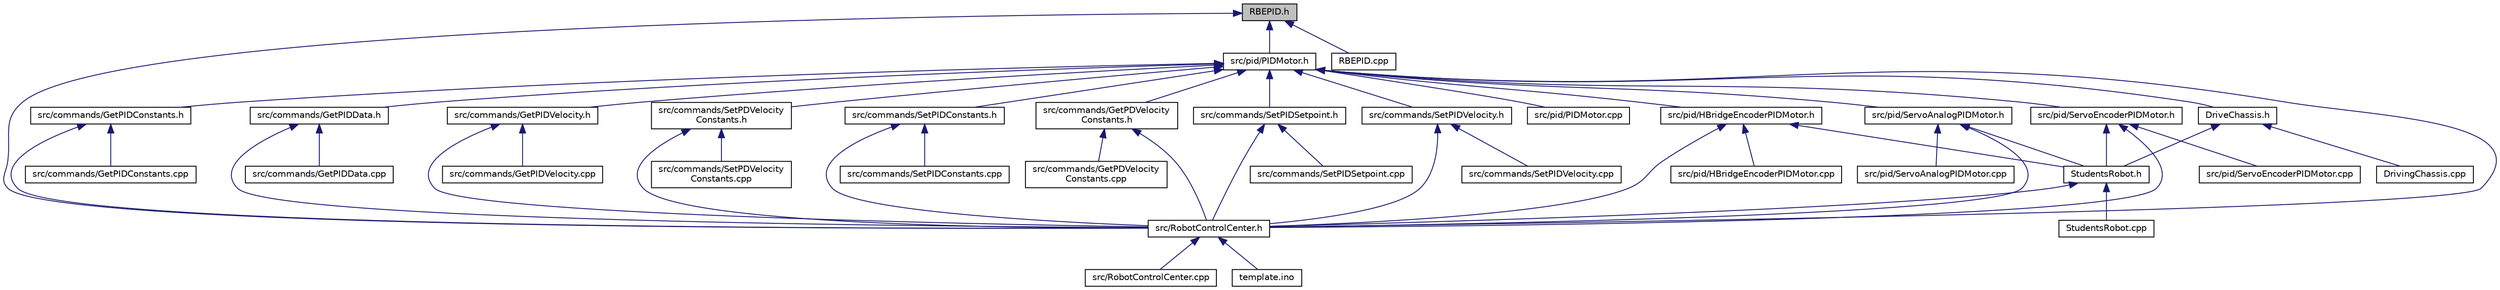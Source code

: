 digraph "RBEPID.h"
{
  edge [fontname="Helvetica",fontsize="10",labelfontname="Helvetica",labelfontsize="10"];
  node [fontname="Helvetica",fontsize="10",shape=record];
  Node1 [label="RBEPID.h",height=0.2,width=0.4,color="black", fillcolor="grey75", style="filled", fontcolor="black"];
  Node1 -> Node2 [dir="back",color="midnightblue",fontsize="10",style="solid",fontname="Helvetica"];
  Node2 [label="src/pid/PIDMotor.h",height=0.2,width=0.4,color="black", fillcolor="white", style="filled",URL="$PIDMotor_8h.html"];
  Node2 -> Node3 [dir="back",color="midnightblue",fontsize="10",style="solid",fontname="Helvetica"];
  Node3 [label="DriveChassis.h",height=0.2,width=0.4,color="black", fillcolor="white", style="filled",URL="$DriveChassis_8h.html"];
  Node3 -> Node4 [dir="back",color="midnightblue",fontsize="10",style="solid",fontname="Helvetica"];
  Node4 [label="DrivingChassis.cpp",height=0.2,width=0.4,color="black", fillcolor="white", style="filled",URL="$DrivingChassis_8cpp.html"];
  Node3 -> Node5 [dir="back",color="midnightblue",fontsize="10",style="solid",fontname="Helvetica"];
  Node5 [label="StudentsRobot.h",height=0.2,width=0.4,color="black", fillcolor="white", style="filled",URL="$StudentsRobot_8h.html"];
  Node5 -> Node6 [dir="back",color="midnightblue",fontsize="10",style="solid",fontname="Helvetica"];
  Node6 [label="src/RobotControlCenter.h",height=0.2,width=0.4,color="black", fillcolor="white", style="filled",URL="$RobotControlCenter_8h.html"];
  Node6 -> Node7 [dir="back",color="midnightblue",fontsize="10",style="solid",fontname="Helvetica"];
  Node7 [label="src/RobotControlCenter.cpp",height=0.2,width=0.4,color="black", fillcolor="white", style="filled",URL="$RobotControlCenter_8cpp.html"];
  Node6 -> Node8 [dir="back",color="midnightblue",fontsize="10",style="solid",fontname="Helvetica"];
  Node8 [label="template.ino",height=0.2,width=0.4,color="black", fillcolor="white", style="filled",URL="$template_8ino.html"];
  Node5 -> Node9 [dir="back",color="midnightblue",fontsize="10",style="solid",fontname="Helvetica"];
  Node9 [label="StudentsRobot.cpp",height=0.2,width=0.4,color="black", fillcolor="white", style="filled",URL="$StudentsRobot_8cpp.html"];
  Node2 -> Node10 [dir="back",color="midnightblue",fontsize="10",style="solid",fontname="Helvetica"];
  Node10 [label="src/commands/GetPDVelocity\lConstants.h",height=0.2,width=0.4,color="black", fillcolor="white", style="filled",URL="$GetPDVelocityConstants_8h.html"];
  Node10 -> Node11 [dir="back",color="midnightblue",fontsize="10",style="solid",fontname="Helvetica"];
  Node11 [label="src/commands/GetPDVelocity\lConstants.cpp",height=0.2,width=0.4,color="black", fillcolor="white", style="filled",URL="$GetPDVelocityConstants_8cpp.html"];
  Node10 -> Node6 [dir="back",color="midnightblue",fontsize="10",style="solid",fontname="Helvetica"];
  Node2 -> Node12 [dir="back",color="midnightblue",fontsize="10",style="solid",fontname="Helvetica"];
  Node12 [label="src/commands/GetPIDConstants.h",height=0.2,width=0.4,color="black", fillcolor="white", style="filled",URL="$GetPIDConstants_8h.html"];
  Node12 -> Node13 [dir="back",color="midnightblue",fontsize="10",style="solid",fontname="Helvetica"];
  Node13 [label="src/commands/GetPIDConstants.cpp",height=0.2,width=0.4,color="black", fillcolor="white", style="filled",URL="$GetPIDConstants_8cpp.html"];
  Node12 -> Node6 [dir="back",color="midnightblue",fontsize="10",style="solid",fontname="Helvetica"];
  Node2 -> Node14 [dir="back",color="midnightblue",fontsize="10",style="solid",fontname="Helvetica"];
  Node14 [label="src/commands/GetPIDData.h",height=0.2,width=0.4,color="black", fillcolor="white", style="filled",URL="$GetPIDData_8h.html"];
  Node14 -> Node15 [dir="back",color="midnightblue",fontsize="10",style="solid",fontname="Helvetica"];
  Node15 [label="src/commands/GetPIDData.cpp",height=0.2,width=0.4,color="black", fillcolor="white", style="filled",URL="$GetPIDData_8cpp.html"];
  Node14 -> Node6 [dir="back",color="midnightblue",fontsize="10",style="solid",fontname="Helvetica"];
  Node2 -> Node16 [dir="back",color="midnightblue",fontsize="10",style="solid",fontname="Helvetica"];
  Node16 [label="src/commands/GetPIDVelocity.h",height=0.2,width=0.4,color="black", fillcolor="white", style="filled",URL="$GetPIDVelocity_8h.html"];
  Node16 -> Node17 [dir="back",color="midnightblue",fontsize="10",style="solid",fontname="Helvetica"];
  Node17 [label="src/commands/GetPIDVelocity.cpp",height=0.2,width=0.4,color="black", fillcolor="white", style="filled",URL="$GetPIDVelocity_8cpp.html"];
  Node16 -> Node6 [dir="back",color="midnightblue",fontsize="10",style="solid",fontname="Helvetica"];
  Node2 -> Node18 [dir="back",color="midnightblue",fontsize="10",style="solid",fontname="Helvetica"];
  Node18 [label="src/commands/SetPDVelocity\lConstants.h",height=0.2,width=0.4,color="black", fillcolor="white", style="filled",URL="$SetPDVelocityConstants_8h.html"];
  Node18 -> Node19 [dir="back",color="midnightblue",fontsize="10",style="solid",fontname="Helvetica"];
  Node19 [label="src/commands/SetPDVelocity\lConstants.cpp",height=0.2,width=0.4,color="black", fillcolor="white", style="filled",URL="$SetPDVelocityConstants_8cpp.html"];
  Node18 -> Node6 [dir="back",color="midnightblue",fontsize="10",style="solid",fontname="Helvetica"];
  Node2 -> Node20 [dir="back",color="midnightblue",fontsize="10",style="solid",fontname="Helvetica"];
  Node20 [label="src/commands/SetPIDConstants.h",height=0.2,width=0.4,color="black", fillcolor="white", style="filled",URL="$SetPIDConstants_8h.html"];
  Node20 -> Node21 [dir="back",color="midnightblue",fontsize="10",style="solid",fontname="Helvetica"];
  Node21 [label="src/commands/SetPIDConstants.cpp",height=0.2,width=0.4,color="black", fillcolor="white", style="filled",URL="$SetPIDConstants_8cpp.html"];
  Node20 -> Node6 [dir="back",color="midnightblue",fontsize="10",style="solid",fontname="Helvetica"];
  Node2 -> Node22 [dir="back",color="midnightblue",fontsize="10",style="solid",fontname="Helvetica"];
  Node22 [label="src/commands/SetPIDSetpoint.h",height=0.2,width=0.4,color="black", fillcolor="white", style="filled",URL="$SetPIDSetpoint_8h.html"];
  Node22 -> Node23 [dir="back",color="midnightblue",fontsize="10",style="solid",fontname="Helvetica"];
  Node23 [label="src/commands/SetPIDSetpoint.cpp",height=0.2,width=0.4,color="black", fillcolor="white", style="filled",URL="$SetPIDSetpoint_8cpp.html"];
  Node22 -> Node6 [dir="back",color="midnightblue",fontsize="10",style="solid",fontname="Helvetica"];
  Node2 -> Node24 [dir="back",color="midnightblue",fontsize="10",style="solid",fontname="Helvetica"];
  Node24 [label="src/commands/SetPIDVelocity.h",height=0.2,width=0.4,color="black", fillcolor="white", style="filled",URL="$SetPIDVelocity_8h.html"];
  Node24 -> Node25 [dir="back",color="midnightblue",fontsize="10",style="solid",fontname="Helvetica"];
  Node25 [label="src/commands/SetPIDVelocity.cpp",height=0.2,width=0.4,color="black", fillcolor="white", style="filled",URL="$SetPIDVelocity_8cpp.html"];
  Node24 -> Node6 [dir="back",color="midnightblue",fontsize="10",style="solid",fontname="Helvetica"];
  Node2 -> Node26 [dir="back",color="midnightblue",fontsize="10",style="solid",fontname="Helvetica"];
  Node26 [label="src/pid/HBridgeEncoderPIDMotor.h",height=0.2,width=0.4,color="black", fillcolor="white", style="filled",URL="$HBridgeEncoderPIDMotor_8h.html"];
  Node26 -> Node27 [dir="back",color="midnightblue",fontsize="10",style="solid",fontname="Helvetica"];
  Node27 [label="src/pid/HBridgeEncoderPIDMotor.cpp",height=0.2,width=0.4,color="black", fillcolor="white", style="filled",URL="$HBridgeEncoderPIDMotor_8cpp.html"];
  Node26 -> Node6 [dir="back",color="midnightblue",fontsize="10",style="solid",fontname="Helvetica"];
  Node26 -> Node5 [dir="back",color="midnightblue",fontsize="10",style="solid",fontname="Helvetica"];
  Node2 -> Node28 [dir="back",color="midnightblue",fontsize="10",style="solid",fontname="Helvetica"];
  Node28 [label="src/pid/PIDMotor.cpp",height=0.2,width=0.4,color="black", fillcolor="white", style="filled",URL="$PIDMotor_8cpp.html"];
  Node2 -> Node29 [dir="back",color="midnightblue",fontsize="10",style="solid",fontname="Helvetica"];
  Node29 [label="src/pid/ServoAnalogPIDMotor.h",height=0.2,width=0.4,color="black", fillcolor="white", style="filled",URL="$ServoAnalogPIDMotor_8h.html"];
  Node29 -> Node30 [dir="back",color="midnightblue",fontsize="10",style="solid",fontname="Helvetica"];
  Node30 [label="src/pid/ServoAnalogPIDMotor.cpp",height=0.2,width=0.4,color="black", fillcolor="white", style="filled",URL="$ServoAnalogPIDMotor_8cpp.html"];
  Node29 -> Node6 [dir="back",color="midnightblue",fontsize="10",style="solid",fontname="Helvetica"];
  Node29 -> Node5 [dir="back",color="midnightblue",fontsize="10",style="solid",fontname="Helvetica"];
  Node2 -> Node31 [dir="back",color="midnightblue",fontsize="10",style="solid",fontname="Helvetica"];
  Node31 [label="src/pid/ServoEncoderPIDMotor.h",height=0.2,width=0.4,color="black", fillcolor="white", style="filled",URL="$ServoEncoderPIDMotor_8h.html"];
  Node31 -> Node32 [dir="back",color="midnightblue",fontsize="10",style="solid",fontname="Helvetica"];
  Node32 [label="src/pid/ServoEncoderPIDMotor.cpp",height=0.2,width=0.4,color="black", fillcolor="white", style="filled",URL="$ServoEncoderPIDMotor_8cpp.html"];
  Node31 -> Node6 [dir="back",color="midnightblue",fontsize="10",style="solid",fontname="Helvetica"];
  Node31 -> Node5 [dir="back",color="midnightblue",fontsize="10",style="solid",fontname="Helvetica"];
  Node2 -> Node6 [dir="back",color="midnightblue",fontsize="10",style="solid",fontname="Helvetica"];
  Node1 -> Node33 [dir="back",color="midnightblue",fontsize="10",style="solid",fontname="Helvetica"];
  Node33 [label="RBEPID.cpp",height=0.2,width=0.4,color="black", fillcolor="white", style="filled",URL="$RBEPID_8cpp.html"];
  Node1 -> Node6 [dir="back",color="midnightblue",fontsize="10",style="solid",fontname="Helvetica"];
}
